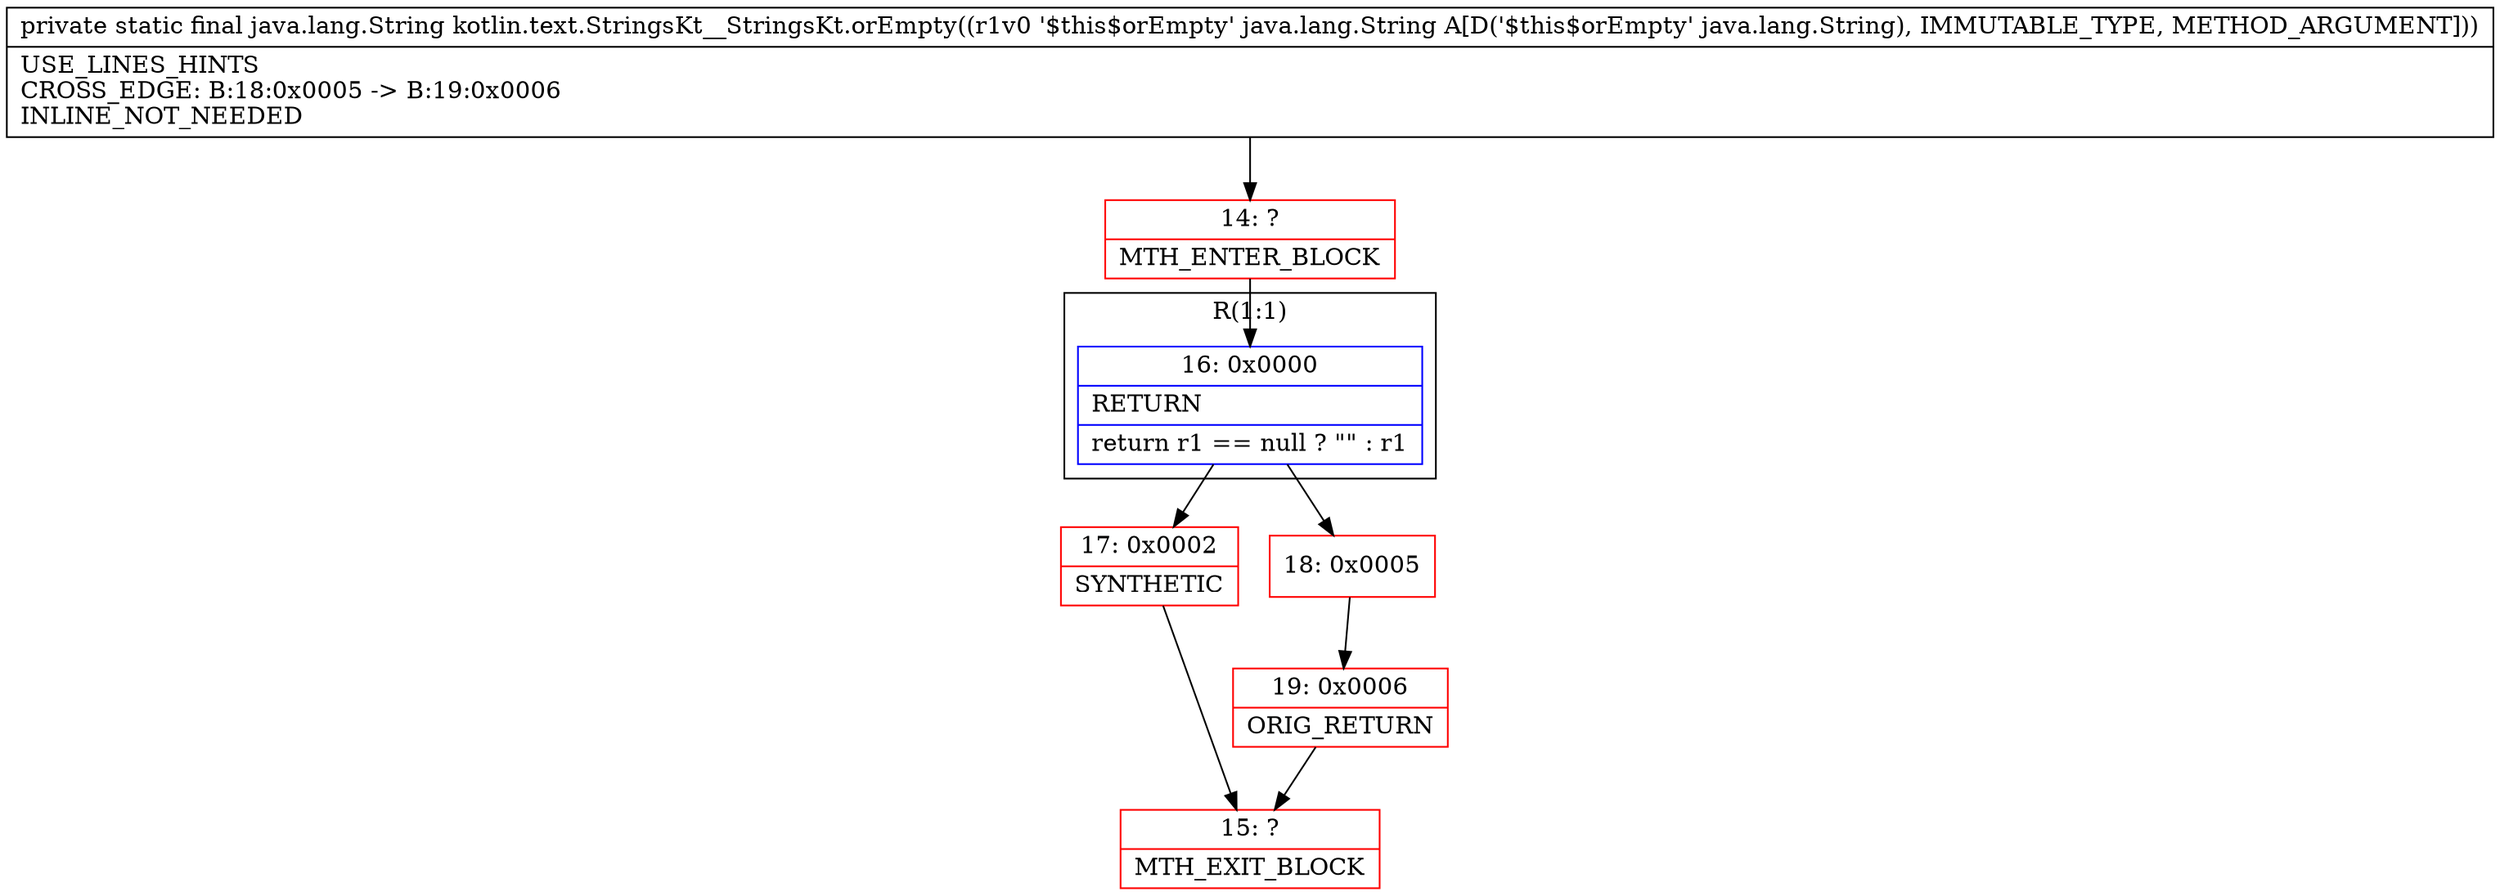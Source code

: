 digraph "CFG forkotlin.text.StringsKt__StringsKt.orEmpty(Ljava\/lang\/String;)Ljava\/lang\/String;" {
subgraph cluster_Region_555640835 {
label = "R(1:1)";
node [shape=record,color=blue];
Node_16 [shape=record,label="{16\:\ 0x0000|RETURN\l|return r1 == null ? \"\" : r1\l}"];
}
Node_14 [shape=record,color=red,label="{14\:\ ?|MTH_ENTER_BLOCK\l}"];
Node_17 [shape=record,color=red,label="{17\:\ 0x0002|SYNTHETIC\l}"];
Node_15 [shape=record,color=red,label="{15\:\ ?|MTH_EXIT_BLOCK\l}"];
Node_18 [shape=record,color=red,label="{18\:\ 0x0005}"];
Node_19 [shape=record,color=red,label="{19\:\ 0x0006|ORIG_RETURN\l}"];
MethodNode[shape=record,label="{private static final java.lang.String kotlin.text.StringsKt__StringsKt.orEmpty((r1v0 '$this$orEmpty' java.lang.String A[D('$this$orEmpty' java.lang.String), IMMUTABLE_TYPE, METHOD_ARGUMENT]))  | USE_LINES_HINTS\lCROSS_EDGE: B:18:0x0005 \-\> B:19:0x0006\lINLINE_NOT_NEEDED\l}"];
MethodNode -> Node_14;Node_16 -> Node_17;
Node_16 -> Node_18;
Node_14 -> Node_16;
Node_17 -> Node_15;
Node_18 -> Node_19;
Node_19 -> Node_15;
}

